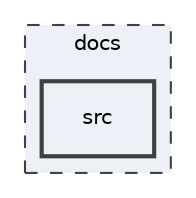 digraph "docs/src"
{
 // INTERACTIVE_SVG=YES
 // LATEX_PDF_SIZE
  bgcolor="transparent";
  edge [fontname="Helvetica",fontsize="10",labelfontname="Helvetica",labelfontsize="10"];
  node [fontname="Helvetica",fontsize="10",shape=record];
  compound=true
  subgraph clusterdir_49e56c817e5e54854c35e136979f97ca {
    graph [ bgcolor="#edf0f7", pencolor="grey25", style="filled,dashed,", label="docs", fontname="Helvetica", fontsize="10", URL="dir_49e56c817e5e54854c35e136979f97ca.html"]
  dir_248832ff8517b5b7d5da1a6bc8750d99 [shape=box, label="src", style="filled,bold,", fillcolor="#edf0f7", color="grey25", URL="dir_248832ff8517b5b7d5da1a6bc8750d99.html"];
  }
}
